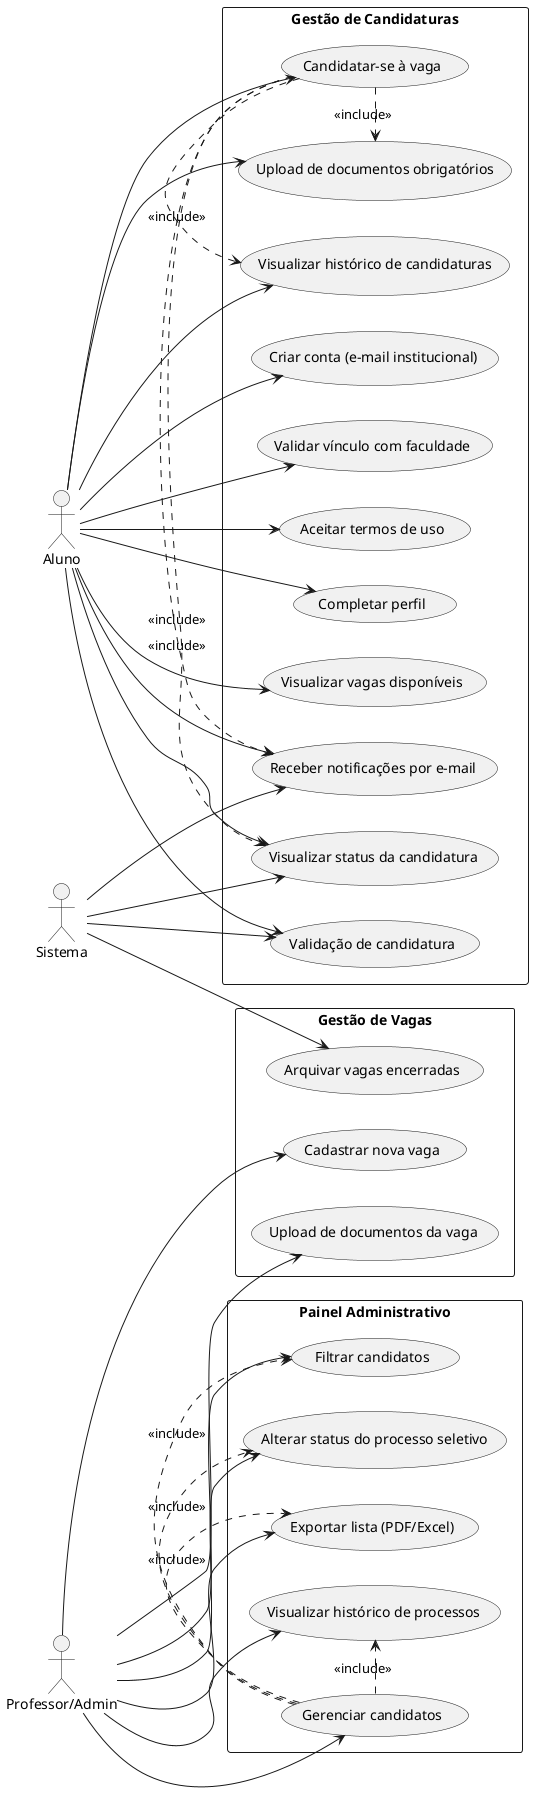 @startuml
left to right direction

actor Aluno
actor "Professor/Admin" as Admin
actor Sistema

rectangle "Gestão de Candidaturas" {
  usecase "Criar conta (e-mail institucional)" as UC1
  usecase "Validar vínculo com faculdade" as UC2
  usecase "Aceitar termos de uso" as UC3
  usecase "Completar perfil" as UC4
  usecase "Visualizar vagas disponíveis" as UC5
  usecase "Validação de candidatura" as UC6
  usecase "Candidatar-se à vaga" as UC7
  usecase "Upload de documentos obrigatórios" as UC8
  usecase "Receber notificações por e-mail" as UC9
  usecase "Visualizar status da candidatura" as UC10
  usecase "Visualizar histórico de candidaturas" as UC11
}

rectangle "Gestão de Vagas" {
  usecase "Cadastrar nova vaga" as UC12
  usecase "Upload de documentos da vaga" as UC13
  usecase "Arquivar vagas encerradas" as UC14
}

rectangle "Painel Administrativo" {
  usecase "Gerenciar candidatos" as UC15
  usecase "Filtrar candidatos" as UC16
  usecase "Alterar status do processo seletivo" as UC17
  usecase "Exportar lista (PDF/Excel)" as UC18
  usecase "Visualizar histórico de processos" as UC19
}

Aluno --> UC1
Aluno --> UC2
Aluno --> UC3
Aluno --> UC4
Aluno --> UC5
Aluno --> UC6
Aluno --> UC7
Aluno --> UC8
Aluno --> UC9
Aluno --> UC10
Aluno --> UC11

Admin --> UC12
Admin --> UC13
Admin --> UC15
Admin --> UC16
Admin --> UC17
Admin --> UC18
Admin --> UC19

Sistema --> UC6
Sistema --> UC9
Sistema --> UC10
Sistema --> UC14

UC7 .> UC8 : <<include>>
UC7 .> UC9 : <<include>>
UC7 .> UC10 : <<include>>
UC7 .> UC11 : <<include>>
UC15 .> UC16 : <<include>>
UC15 .> UC17 : <<include>>
UC15 .> UC18 : <<include>>
UC15 .> UC19 : <<include>>
@enduml